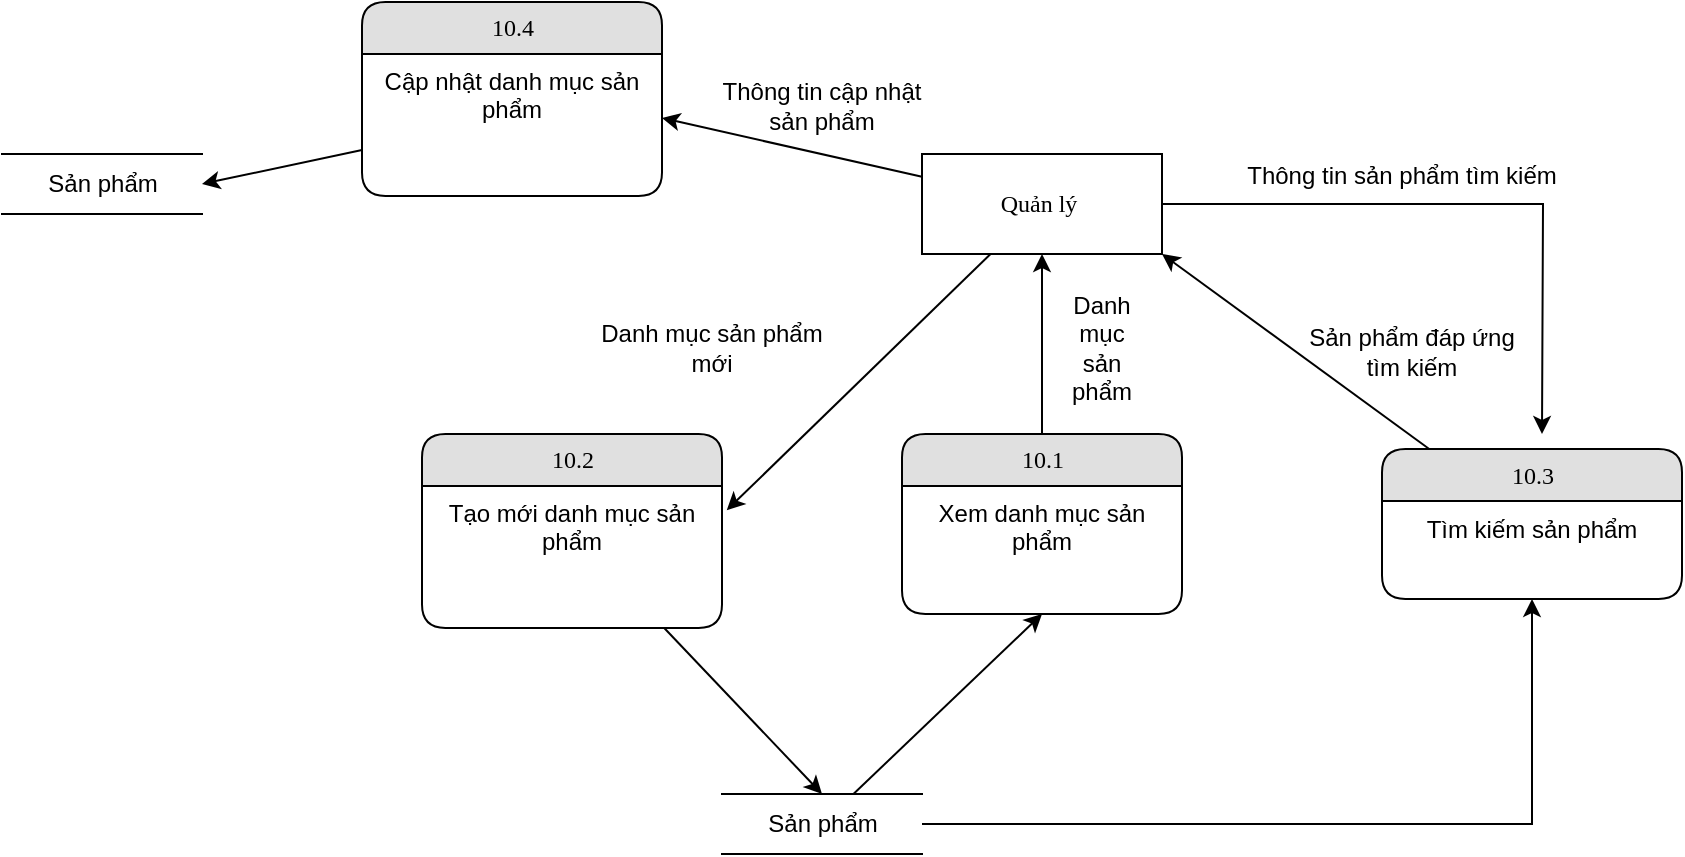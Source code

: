 <mxfile version="13.10.8" type="github">
  <diagram name="Page-1" id="52a04d89-c75d-2922-d76d-85b35f80e030">
    <mxGraphModel dx="1966" dy="522" grid="1" gridSize="10" guides="1" tooltips="1" connect="1" arrows="1" fold="1" page="1" pageScale="1" pageWidth="1100" pageHeight="850" background="#ffffff" math="0" shadow="0">
      <root>
        <mxCell id="0" />
        <mxCell id="1" parent="0" />
        <mxCell id="mFa-OfgSbh0qG1wgJOan-7" style="edgeStyle=orthogonalEdgeStyle;rounded=0;orthogonalLoop=1;jettySize=auto;html=1;" parent="1" source="17472293e6e8944d-30" edge="1">
          <mxGeometry relative="1" as="geometry">
            <mxPoint x="370" y="230" as="targetPoint" />
          </mxGeometry>
        </mxCell>
        <mxCell id="mFa-OfgSbh0qG1wgJOan-9" style="rounded=0;orthogonalLoop=1;jettySize=auto;html=1;entryX=1.016;entryY=0.189;entryDx=0;entryDy=0;entryPerimeter=0;" parent="1" source="17472293e6e8944d-30" target="1fdf3b25b50cf41e-10" edge="1">
          <mxGeometry relative="1" as="geometry" />
        </mxCell>
        <mxCell id="mFa-OfgSbh0qG1wgJOan-17" style="edgeStyle=none;rounded=0;orthogonalLoop=1;jettySize=auto;html=1;entryX=1;entryY=0.5;entryDx=0;entryDy=0;" parent="1" source="17472293e6e8944d-30" target="mFa-OfgSbh0qG1wgJOan-16" edge="1">
          <mxGeometry relative="1" as="geometry" />
        </mxCell>
        <mxCell id="17472293e6e8944d-30" value="Quản lý&amp;nbsp;" style="whiteSpace=wrap;html=1;rounded=0;shadow=0;comic=0;labelBackgroundColor=none;strokeWidth=1;fontFamily=Verdana;fontSize=12;align=center;" parent="1" vertex="1">
          <mxGeometry x="60" y="90" width="120" height="50" as="geometry" />
        </mxCell>
        <mxCell id="mFa-OfgSbh0qG1wgJOan-12" style="edgeStyle=none;rounded=0;orthogonalLoop=1;jettySize=auto;html=1;entryX=0.5;entryY=0;entryDx=0;entryDy=0;" parent="1" source="1fdf3b25b50cf41e-9" target="mFa-OfgSbh0qG1wgJOan-2" edge="1">
          <mxGeometry relative="1" as="geometry" />
        </mxCell>
        <mxCell id="1fdf3b25b50cf41e-9" value="10.2" style="swimlane;html=1;fontStyle=0;childLayout=stackLayout;horizontal=1;startSize=26;fillColor=#e0e0e0;horizontalStack=0;resizeParent=1;resizeLast=0;collapsible=1;marginBottom=0;swimlaneFillColor=#ffffff;align=center;rounded=1;shadow=0;comic=0;labelBackgroundColor=none;strokeWidth=1;fontFamily=Verdana;fontSize=12" parent="1" vertex="1">
          <mxGeometry x="-190" y="230" width="150" height="97" as="geometry" />
        </mxCell>
        <mxCell id="1fdf3b25b50cf41e-10" value="Tạo mới danh mục sản phẩm" style="text;html=1;strokeColor=none;fillColor=none;spacingLeft=4;spacingRight=4;whiteSpace=wrap;overflow=hidden;rotatable=0;points=[[0,0.5],[1,0.5]];portConstraint=eastwest;align=center;" parent="1fdf3b25b50cf41e-9" vertex="1">
          <mxGeometry y="26" width="150" height="64" as="geometry" />
        </mxCell>
        <mxCell id="mFa-OfgSbh0qG1wgJOan-23" style="edgeStyle=none;rounded=0;orthogonalLoop=1;jettySize=auto;html=1;entryX=1;entryY=1;entryDx=0;entryDy=0;" parent="1" source="1fdf3b25b50cf41e-13" target="17472293e6e8944d-30" edge="1">
          <mxGeometry relative="1" as="geometry" />
        </mxCell>
        <mxCell id="1fdf3b25b50cf41e-13" value="10.3" style="swimlane;html=1;fontStyle=0;childLayout=stackLayout;horizontal=1;startSize=26;fillColor=#e0e0e0;horizontalStack=0;resizeParent=1;resizeLast=0;collapsible=1;marginBottom=0;swimlaneFillColor=#ffffff;align=center;rounded=1;shadow=0;comic=0;labelBackgroundColor=none;strokeWidth=1;fontFamily=Verdana;fontSize=12" parent="1" vertex="1">
          <mxGeometry x="290" y="237.5" width="150" height="75" as="geometry" />
        </mxCell>
        <mxCell id="1fdf3b25b50cf41e-14" value="Tìm kiếm sản phẩm" style="text;html=1;strokeColor=none;fillColor=none;spacingLeft=4;spacingRight=4;whiteSpace=wrap;overflow=hidden;rotatable=0;points=[[0,0.5],[1,0.5]];portConstraint=eastwest;align=center;" parent="1fdf3b25b50cf41e-13" vertex="1">
          <mxGeometry y="26" width="150" height="26" as="geometry" />
        </mxCell>
        <mxCell id="mFa-OfgSbh0qG1wgJOan-4" style="edgeStyle=orthogonalEdgeStyle;rounded=0;orthogonalLoop=1;jettySize=auto;html=1;entryX=0.5;entryY=1;entryDx=0;entryDy=0;" parent="1" source="1fdf3b25b50cf41e-17" target="17472293e6e8944d-30" edge="1">
          <mxGeometry relative="1" as="geometry" />
        </mxCell>
        <mxCell id="1fdf3b25b50cf41e-17" value="10.1" style="swimlane;html=1;fontStyle=0;childLayout=stackLayout;horizontal=1;startSize=26;fillColor=#e0e0e0;horizontalStack=0;resizeParent=1;resizeLast=0;collapsible=1;marginBottom=0;swimlaneFillColor=#ffffff;align=center;rounded=1;shadow=0;comic=0;labelBackgroundColor=none;strokeWidth=1;fontFamily=Verdana;fontSize=12" parent="1" vertex="1">
          <mxGeometry x="50" y="230" width="140" height="90" as="geometry" />
        </mxCell>
        <mxCell id="1fdf3b25b50cf41e-18" value="Xem danh mục sản phẩm" style="text;html=1;strokeColor=none;fillColor=none;spacingLeft=4;spacingRight=4;whiteSpace=wrap;overflow=hidden;rotatable=0;points=[[0,0.5],[1,0.5]];portConstraint=eastwest;align=center;" parent="1fdf3b25b50cf41e-17" vertex="1">
          <mxGeometry y="26" width="140" height="54" as="geometry" />
        </mxCell>
        <mxCell id="mFa-OfgSbh0qG1wgJOan-3" style="rounded=0;orthogonalLoop=1;jettySize=auto;html=1;entryX=0.5;entryY=1;entryDx=0;entryDy=0;" parent="1" source="mFa-OfgSbh0qG1wgJOan-2" target="1fdf3b25b50cf41e-17" edge="1">
          <mxGeometry relative="1" as="geometry" />
        </mxCell>
        <mxCell id="mFa-OfgSbh0qG1wgJOan-6" style="edgeStyle=orthogonalEdgeStyle;rounded=0;orthogonalLoop=1;jettySize=auto;html=1;entryX=0.5;entryY=1;entryDx=0;entryDy=0;" parent="1" source="mFa-OfgSbh0qG1wgJOan-2" target="1fdf3b25b50cf41e-13" edge="1">
          <mxGeometry relative="1" as="geometry" />
        </mxCell>
        <mxCell id="mFa-OfgSbh0qG1wgJOan-2" value="Sản phẩm" style="html=1;dashed=0;whitespace=wrap;shape=partialRectangle;right=0;left=0;" parent="1" vertex="1">
          <mxGeometry x="-40" y="410" width="100" height="30" as="geometry" />
        </mxCell>
        <mxCell id="mFa-OfgSbh0qG1wgJOan-8" value="Thông tin sản phẩm tìm kiếm" style="text;html=1;strokeColor=none;fillColor=none;align=center;verticalAlign=middle;whiteSpace=wrap;rounded=0;" parent="1" vertex="1">
          <mxGeometry x="220" y="90" width="160" height="21" as="geometry" />
        </mxCell>
        <mxCell id="mFa-OfgSbh0qG1wgJOan-10" value="Danh mục sản phẩm" style="text;html=1;strokeColor=none;fillColor=none;align=center;verticalAlign=middle;whiteSpace=wrap;rounded=0;" parent="1" vertex="1">
          <mxGeometry x="130" y="177" width="40" height="20" as="geometry" />
        </mxCell>
        <mxCell id="mFa-OfgSbh0qG1wgJOan-11" value="Danh mục sản phẩm mới" style="text;html=1;strokeColor=none;fillColor=none;align=center;verticalAlign=middle;whiteSpace=wrap;rounded=0;" parent="1" vertex="1">
          <mxGeometry x="-110" y="177" width="130" height="20" as="geometry" />
        </mxCell>
        <mxCell id="mFa-OfgSbh0qG1wgJOan-13" style="edgeStyle=none;rounded=0;orthogonalLoop=1;jettySize=auto;html=1;exitX=0.5;exitY=0;exitDx=0;exitDy=0;" parent="1" source="mFa-OfgSbh0qG1wgJOan-11" target="mFa-OfgSbh0qG1wgJOan-11" edge="1">
          <mxGeometry relative="1" as="geometry" />
        </mxCell>
        <mxCell id="mFa-OfgSbh0qG1wgJOan-15" value="10.4" style="swimlane;html=1;fontStyle=0;childLayout=stackLayout;horizontal=1;startSize=26;fillColor=#e0e0e0;horizontalStack=0;resizeParent=1;resizeLast=0;collapsible=1;marginBottom=0;swimlaneFillColor=#ffffff;align=center;rounded=1;shadow=0;comic=0;labelBackgroundColor=none;strokeWidth=1;fontFamily=Verdana;fontSize=12" parent="1" vertex="1">
          <mxGeometry x="-220" y="14" width="150" height="97" as="geometry" />
        </mxCell>
        <mxCell id="mFa-OfgSbh0qG1wgJOan-16" value="Cập nhật danh mục sản phẩm" style="text;html=1;strokeColor=none;fillColor=none;spacingLeft=4;spacingRight=4;whiteSpace=wrap;overflow=hidden;rotatable=0;points=[[0,0.5],[1,0.5]];portConstraint=eastwest;align=center;" parent="mFa-OfgSbh0qG1wgJOan-15" vertex="1">
          <mxGeometry y="26" width="150" height="64" as="geometry" />
        </mxCell>
        <mxCell id="mFa-OfgSbh0qG1wgJOan-18" value="Thông tin cập nhật sản phẩm" style="text;html=1;strokeColor=none;fillColor=none;align=center;verticalAlign=middle;whiteSpace=wrap;rounded=0;" parent="1" vertex="1">
          <mxGeometry x="-45" y="60" width="110" height="11" as="geometry" />
        </mxCell>
        <mxCell id="mFa-OfgSbh0qG1wgJOan-19" value="Sản phẩm" style="html=1;dashed=0;whitespace=wrap;shape=partialRectangle;right=0;left=0;" parent="1" vertex="1">
          <mxGeometry x="-400" y="90" width="100" height="30" as="geometry" />
        </mxCell>
        <mxCell id="mFa-OfgSbh0qG1wgJOan-21" style="edgeStyle=none;rounded=0;orthogonalLoop=1;jettySize=auto;html=1;entryX=1;entryY=0.5;entryDx=0;entryDy=0;" parent="1" source="mFa-OfgSbh0qG1wgJOan-16" target="mFa-OfgSbh0qG1wgJOan-19" edge="1">
          <mxGeometry relative="1" as="geometry" />
        </mxCell>
        <mxCell id="mFa-OfgSbh0qG1wgJOan-24" value="Sản phẩm đáp ứng tìm kiếm" style="text;html=1;strokeColor=none;fillColor=none;align=center;verticalAlign=middle;whiteSpace=wrap;rounded=0;" parent="1" vertex="1">
          <mxGeometry x="250" y="177" width="110" height="23" as="geometry" />
        </mxCell>
      </root>
    </mxGraphModel>
  </diagram>
</mxfile>
